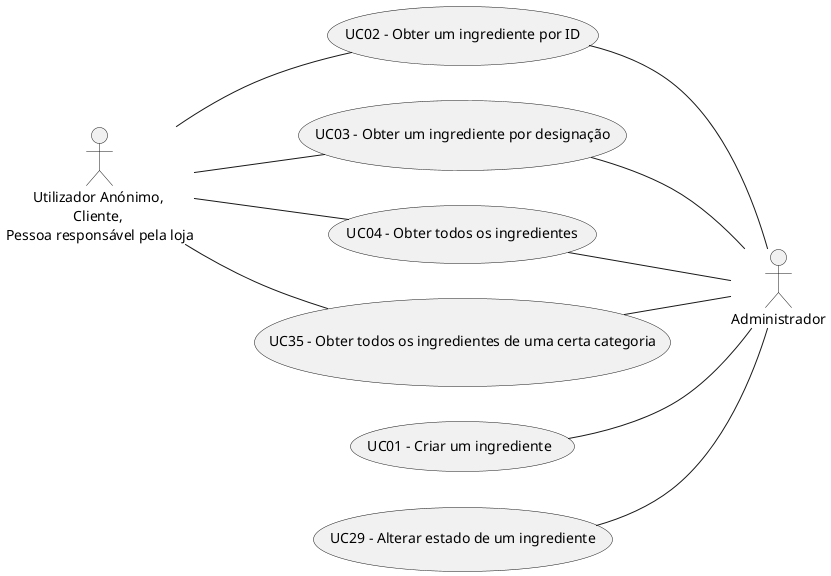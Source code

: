 @startuml

skinparam defaultTextAlignment center

left to right direction

:Utilizador Anónimo, \nCliente, \nPessoa responsável pela loja: as c
:Administrador: as admin

(UC01 - Criar um ingrediente) as UC01
(UC02 - Obter um ingrediente por ID) as UC02
(UC03 - Obter um ingrediente por designação) as UC03
(UC04 - Obter todos os ingredientes) as UC04
(UC29 - Alterar estado de um ingrediente) as UC29
(UC35 - Obter todos os ingredientes de uma certa categoria) as UC35

UC01 -- admin
UC29 -- admin
UC02 -- admin
UC03 -- admin
UC04 -- admin
UC35 -- admin

c -- UC02
c -- UC03
c -- UC04
c -- UC35
@end